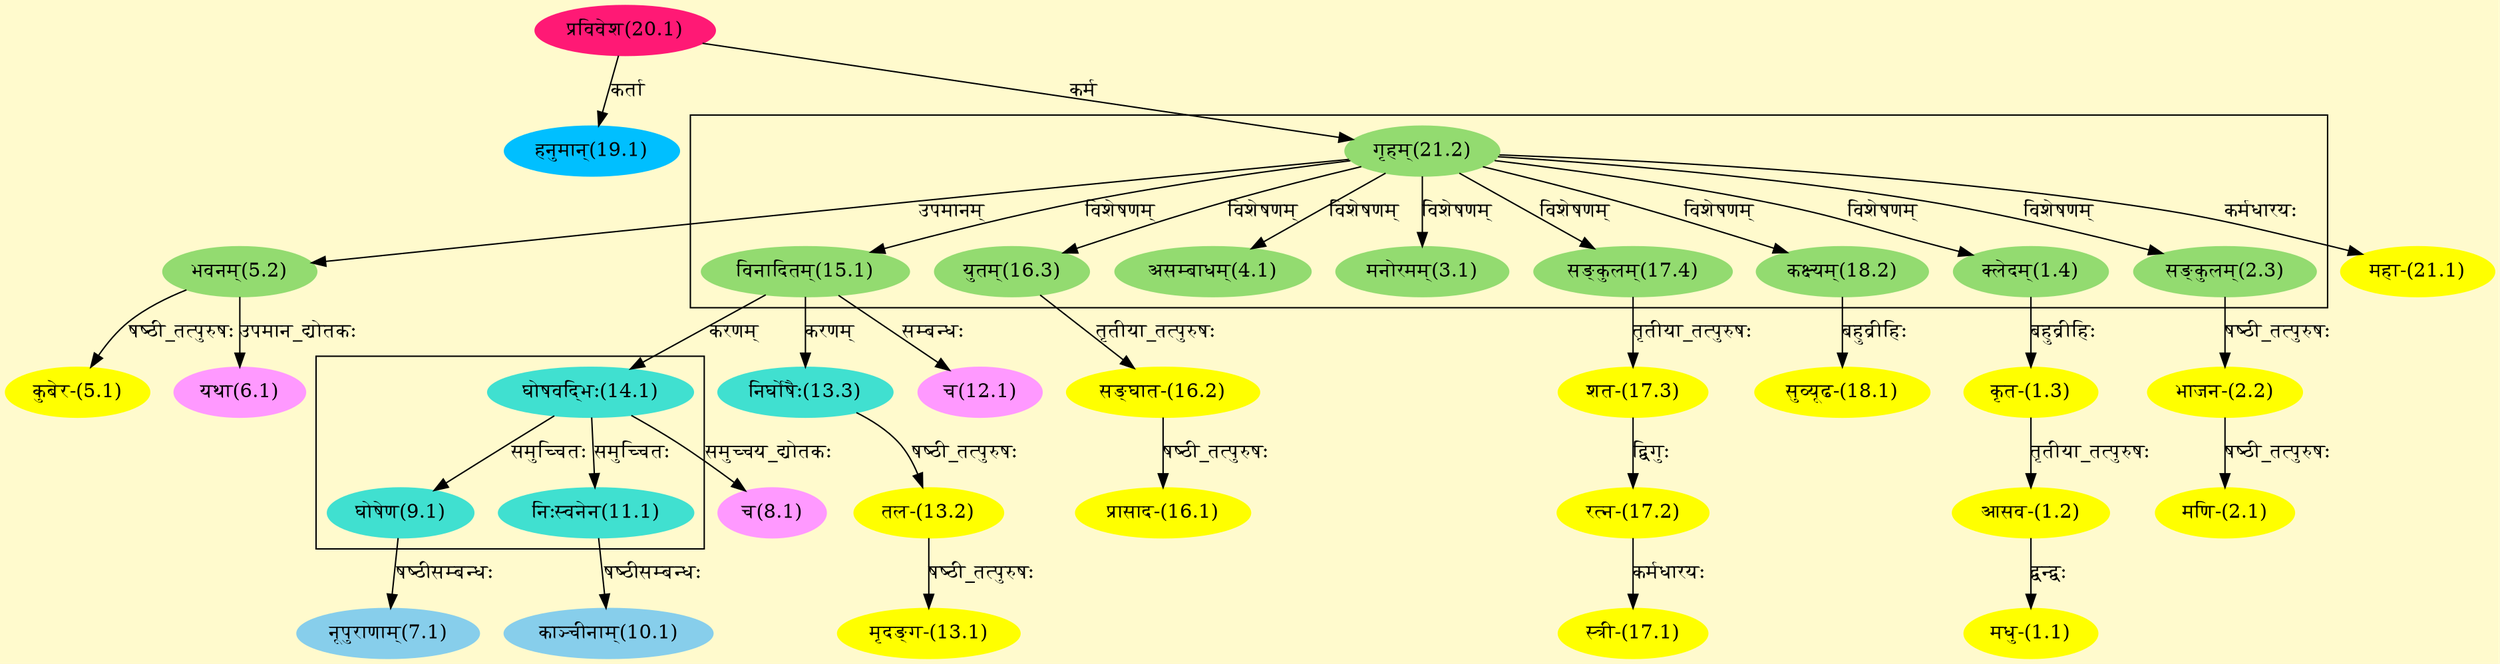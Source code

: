 digraph G{
rankdir=BT;
 compound=true;
 bgcolor="lemonchiffon1";

subgraph cluster_1{
Node1_4 [style=filled, color="#93DB70" label = "क्लेदम्(1.4)"]
Node21_2 [style=filled, color="#93DB70" label = "गृहम्(21.2)"]
Node2_3 [style=filled, color="#93DB70" label = "सङ्कुलम्(2.3)"]
Node3_1 [style=filled, color="#93DB70" label = "मनोरमम्(3.1)"]
Node4_1 [style=filled, color="#93DB70" label = "असम्बाधम्(4.1)"]
Node15_1 [style=filled, color="#93DB70" label = "विनादितम्(15.1)"]
Node16_3 [style=filled, color="#93DB70" label = "युतम्(16.3)"]
Node17_4 [style=filled, color="#93DB70" label = "सङ्कुलम्(17.4)"]
Node18_2 [style=filled, color="#93DB70" label = "कक्ष्यम्(18.2)"]

}

subgraph cluster_2{
Node9_1 [style=filled, color="#40E0D0" label = "घोषेण(9.1)"]
Node14_1 [style=filled, color="#40E0D0" label = "घोषवद्भिः(14.1)"]
Node11_1 [style=filled, color="#40E0D0" label = "निःस्वनेन(11.1)"]

}
Node1_1 [style=filled, color="#FFFF00" label = "मधु-(1.1)"]
Node1_2 [style=filled, color="#FFFF00" label = "आसव-(1.2)"]
Node1_3 [style=filled, color="#FFFF00" label = "कृत-(1.3)"]
Node1_4 [style=filled, color="#93DB70" label = "क्लेदम्(1.4)"]
Node2_1 [style=filled, color="#FFFF00" label = "मणि-(2.1)"]
Node2_2 [style=filled, color="#FFFF00" label = "भाजन-(2.2)"]
Node2_3 [style=filled, color="#93DB70" label = "सङ्कुलम्(2.3)"]
Node5_1 [style=filled, color="#FFFF00" label = "कुबेर-(5.1)"]
Node5_2 [style=filled, color="#93DB70" label = "भवनम्(5.2)"]
Node21_2 [style=filled, color="#93DB70" label = "गृहम्(21.2)"]
Node6_1 [style=filled, color="#FF99FF" label = "यथा(6.1)"]
Node7_1 [style=filled, color="#87CEEB" label = "नूपुराणाम्(7.1)"]
Node9_1 [style=filled, color="#40E0D0" label = "घोषेण(9.1)"]
Node8_1 [style=filled, color="#FF99FF" label = "च(8.1)"]
Node14_1 [style=filled, color="#40E0D0" label = "घोषवद्भिः(14.1)"]
Node10_1 [style=filled, color="#87CEEB" label = "काञ्चीनाम्(10.1)"]
Node11_1 [style=filled, color="#40E0D0" label = "निःस्वनेन(11.1)"]
Node12_1 [style=filled, color="#FF99FF" label = "च(12.1)"]
Node15_1 [style=filled, color="#93DB70" label = "विनादितम्(15.1)"]
Node13_1 [style=filled, color="#FFFF00" label = "मृदङ्ग-(13.1)"]
Node13_2 [style=filled, color="#FFFF00" label = "तल-(13.2)"]
Node13_3 [style=filled, color="#40E0D0" label = "निर्घोषैः(13.3)"]
Node16_1 [style=filled, color="#FFFF00" label = "प्रासाद-(16.1)"]
Node16_2 [style=filled, color="#FFFF00" label = "सङ्घात-(16.2)"]
Node16_3 [style=filled, color="#93DB70" label = "युतम्(16.3)"]
Node17_1 [style=filled, color="#FFFF00" label = "स्त्री-(17.1)"]
Node17_2 [style=filled, color="#FFFF00" label = "रत्न-(17.2)"]
Node17_3 [style=filled, color="#FFFF00" label = "शत-(17.3)"]
Node17_4 [style=filled, color="#93DB70" label = "सङ्कुलम्(17.4)"]
Node18_1 [style=filled, color="#FFFF00" label = "सुव्यूढ-(18.1)"]
Node18_2 [style=filled, color="#93DB70" label = "कक्ष्यम्(18.2)"]
Node19_1 [style=filled, color="#00BFFF" label = "हनुमान्(19.1)"]
Node20_1 [style=filled, color="#FF1975" label = "प्रविवेश(20.1)"]
Node [style=filled, color="" label = "()"]
Node21_1 [style=filled, color="#FFFF00" label = "महा-(21.1)"]
/* Start of Relations section */

Node1_1 -> Node1_2 [  label="द्वन्द्वः"  dir="back" ]
Node1_2 -> Node1_3 [  label="तृतीया_तत्पुरुषः"  dir="back" ]
Node1_3 -> Node1_4 [  label="बहुव्रीहिः"  dir="back" ]
Node1_4 -> Node21_2 [  label="विशेषणम्"  dir="back" ]
Node2_1 -> Node2_2 [  label="षष्ठी_तत्पुरुषः"  dir="back" ]
Node2_2 -> Node2_3 [  label="षष्ठी_तत्पुरुषः"  dir="back" ]
Node2_3 -> Node21_2 [  label="विशेषणम्"  dir="back" ]
Node3_1 -> Node21_2 [  label="विशेषणम्"  dir="back" ]
Node4_1 -> Node21_2 [  label="विशेषणम्"  dir="back" ]
Node5_1 -> Node5_2 [  label="षष्ठी_तत्पुरुषः"  dir="back" ]
Node5_2 -> Node21_2 [  label="उपमानम्"  dir="back" ]
Node6_1 -> Node5_2 [  label="उपमान_द्योतकः"  dir="back" ]
Node7_1 -> Node9_1 [  label="षष्ठीसम्बन्धः"  dir="back" ]
Node8_1 -> Node14_1 [  label="समुच्चय_द्योतकः"  dir="back" ]
Node9_1 -> Node14_1 [  label="समुच्चितः"  dir="back" ]
Node10_1 -> Node11_1 [  label="षष्ठीसम्बन्धः"  dir="back" ]
Node11_1 -> Node14_1 [  label="समुच्चितः"  dir="back" ]
Node12_1 -> Node15_1 [  label="सम्बन्धः"  dir="back" ]
Node13_1 -> Node13_2 [  label="षष्ठी_तत्पुरुषः"  dir="back" ]
Node13_2 -> Node13_3 [  label="षष्ठी_तत्पुरुषः"  dir="back" ]
Node13_3 -> Node15_1 [  label="करणम्"  dir="back" ]
Node14_1 -> Node15_1 [  label="करणम्"  dir="back" ]
Node15_1 -> Node21_2 [  label="विशेषणम्"  dir="back" ]
Node16_1 -> Node16_2 [  label="षष्ठी_तत्पुरुषः"  dir="back" ]
Node16_2 -> Node16_3 [  label="तृतीया_तत्पुरुषः"  dir="back" ]
Node16_3 -> Node21_2 [  label="विशेषणम्"  dir="back" ]
Node17_1 -> Node17_2 [  label="कर्मधारयः"  dir="back" ]
Node17_2 -> Node17_3 [  label="द्विगुः"  dir="back" ]
Node17_3 -> Node17_4 [  label="तृतीया_तत्पुरुषः"  dir="back" ]
Node17_4 -> Node21_2 [  label="विशेषणम्"  dir="back" ]
Node18_1 -> Node18_2 [  label="बहुव्रीहिः"  dir="back" ]
Node18_2 -> Node21_2 [  label="विशेषणम्"  dir="back" ]
Node19_1 -> Node20_1 [  label="कर्ता"  dir="back" ]
Node21_1 -> Node21_2 [  label="कर्मधारयः"  dir="back" ]
Node21_2 -> Node20_1 [  label="कर्म"  dir="back" ]
}
